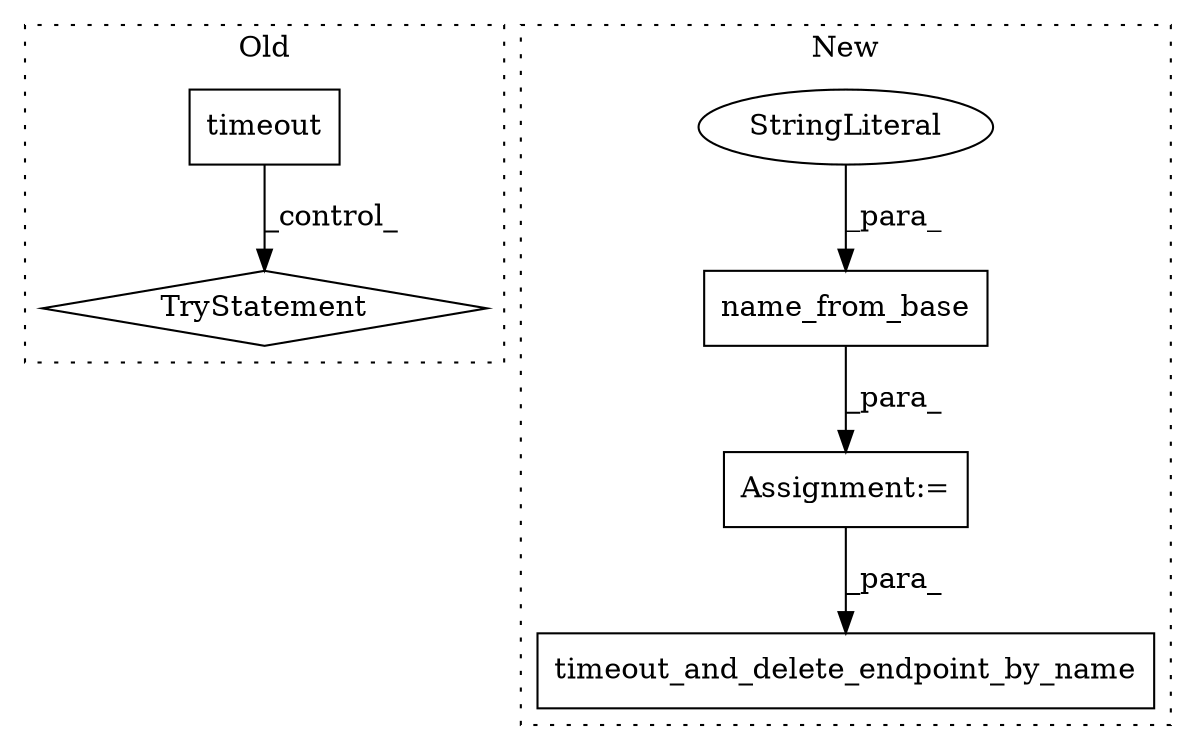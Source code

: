 digraph G {
subgraph cluster0 {
1 [label="timeout" a="32" s="1440,1450" l="8,1" shape="box"];
3 [label="TryStatement" a="54" s="1653" l="4" shape="diamond"];
label = "Old";
style="dotted";
}
subgraph cluster1 {
2 [label="timeout_and_delete_endpoint_by_name" a="32" s="1595,1665" l="36,1" shape="box"];
4 [label="name_from_base" a="32" s="1555,1578" l="15,1" shape="box"];
5 [label="Assignment:=" a="7" s="1554" l="1" shape="box"];
6 [label="StringLiteral" a="45" s="1570" l="8" shape="ellipse"];
label = "New";
style="dotted";
}
1 -> 3 [label="_control_"];
4 -> 5 [label="_para_"];
5 -> 2 [label="_para_"];
6 -> 4 [label="_para_"];
}